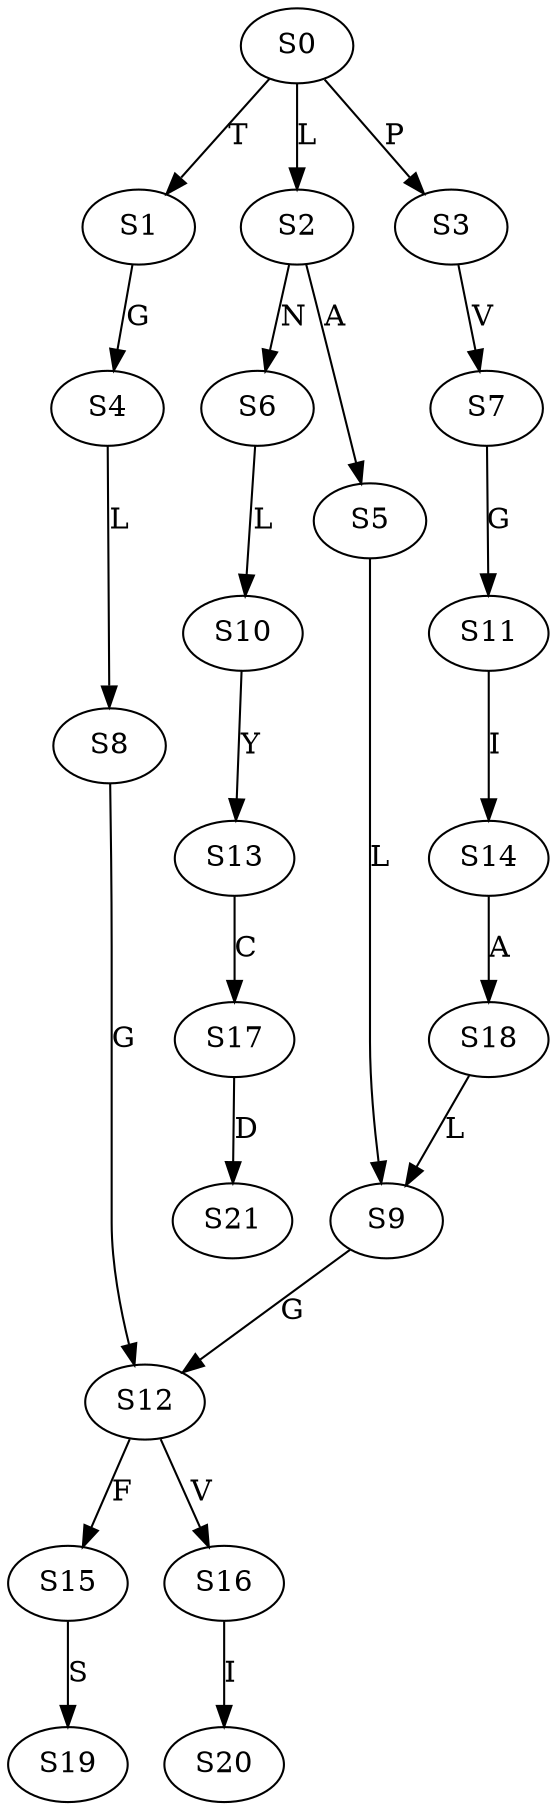 strict digraph  {
	S0 -> S1 [ label = T ];
	S0 -> S2 [ label = L ];
	S0 -> S3 [ label = P ];
	S1 -> S4 [ label = G ];
	S2 -> S5 [ label = A ];
	S2 -> S6 [ label = N ];
	S3 -> S7 [ label = V ];
	S4 -> S8 [ label = L ];
	S5 -> S9 [ label = L ];
	S6 -> S10 [ label = L ];
	S7 -> S11 [ label = G ];
	S8 -> S12 [ label = G ];
	S9 -> S12 [ label = G ];
	S10 -> S13 [ label = Y ];
	S11 -> S14 [ label = I ];
	S12 -> S15 [ label = F ];
	S12 -> S16 [ label = V ];
	S13 -> S17 [ label = C ];
	S14 -> S18 [ label = A ];
	S15 -> S19 [ label = S ];
	S16 -> S20 [ label = I ];
	S17 -> S21 [ label = D ];
	S18 -> S9 [ label = L ];
}
